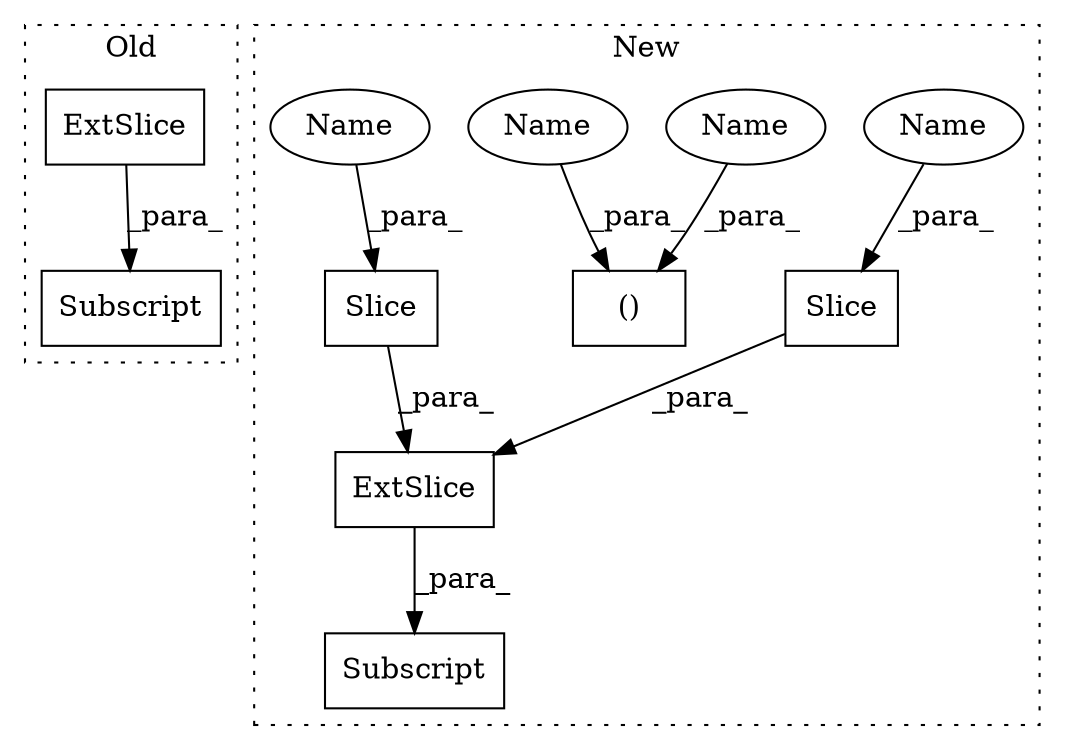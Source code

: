 digraph G {
subgraph cluster0 {
1 [label="ExtSlice" a="85" s="1432" l="3" shape="box"];
3 [label="Subscript" a="63" s="1432,0" l="22,0" shape="box"];
label = "Old";
style="dotted";
}
subgraph cluster1 {
2 [label="Slice" a="80" s="1684" l="7" shape="box"];
4 [label="Subscript" a="63" s="1680,0" l="39,0" shape="box"];
5 [label="ExtSlice" a="85" s="1680" l="3" shape="box"];
6 [label="Slice" a="80" s="1702" l="7" shape="box"];
7 [label="()" a="54" s="1593" l="9" shape="box"];
8 [label="Name" a="87" s="1702" l="7" shape="ellipse"];
9 [label="Name" a="87" s="1595" l="7" shape="ellipse"];
10 [label="Name" a="87" s="1684" l="7" shape="ellipse"];
11 [label="Name" a="87" s="1586" l="7" shape="ellipse"];
label = "New";
style="dotted";
}
1 -> 3 [label="_para_"];
2 -> 5 [label="_para_"];
5 -> 4 [label="_para_"];
6 -> 5 [label="_para_"];
8 -> 6 [label="_para_"];
9 -> 7 [label="_para_"];
10 -> 2 [label="_para_"];
11 -> 7 [label="_para_"];
}
